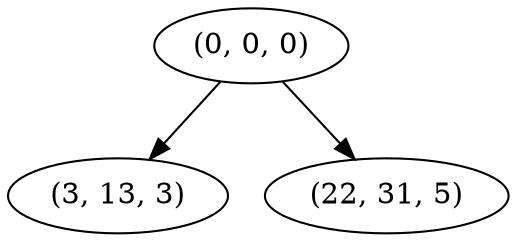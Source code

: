 digraph tree {
    "(0, 0, 0)";
    "(3, 13, 3)";
    "(22, 31, 5)";
    "(0, 0, 0)" -> "(3, 13, 3)";
    "(0, 0, 0)" -> "(22, 31, 5)";
}
